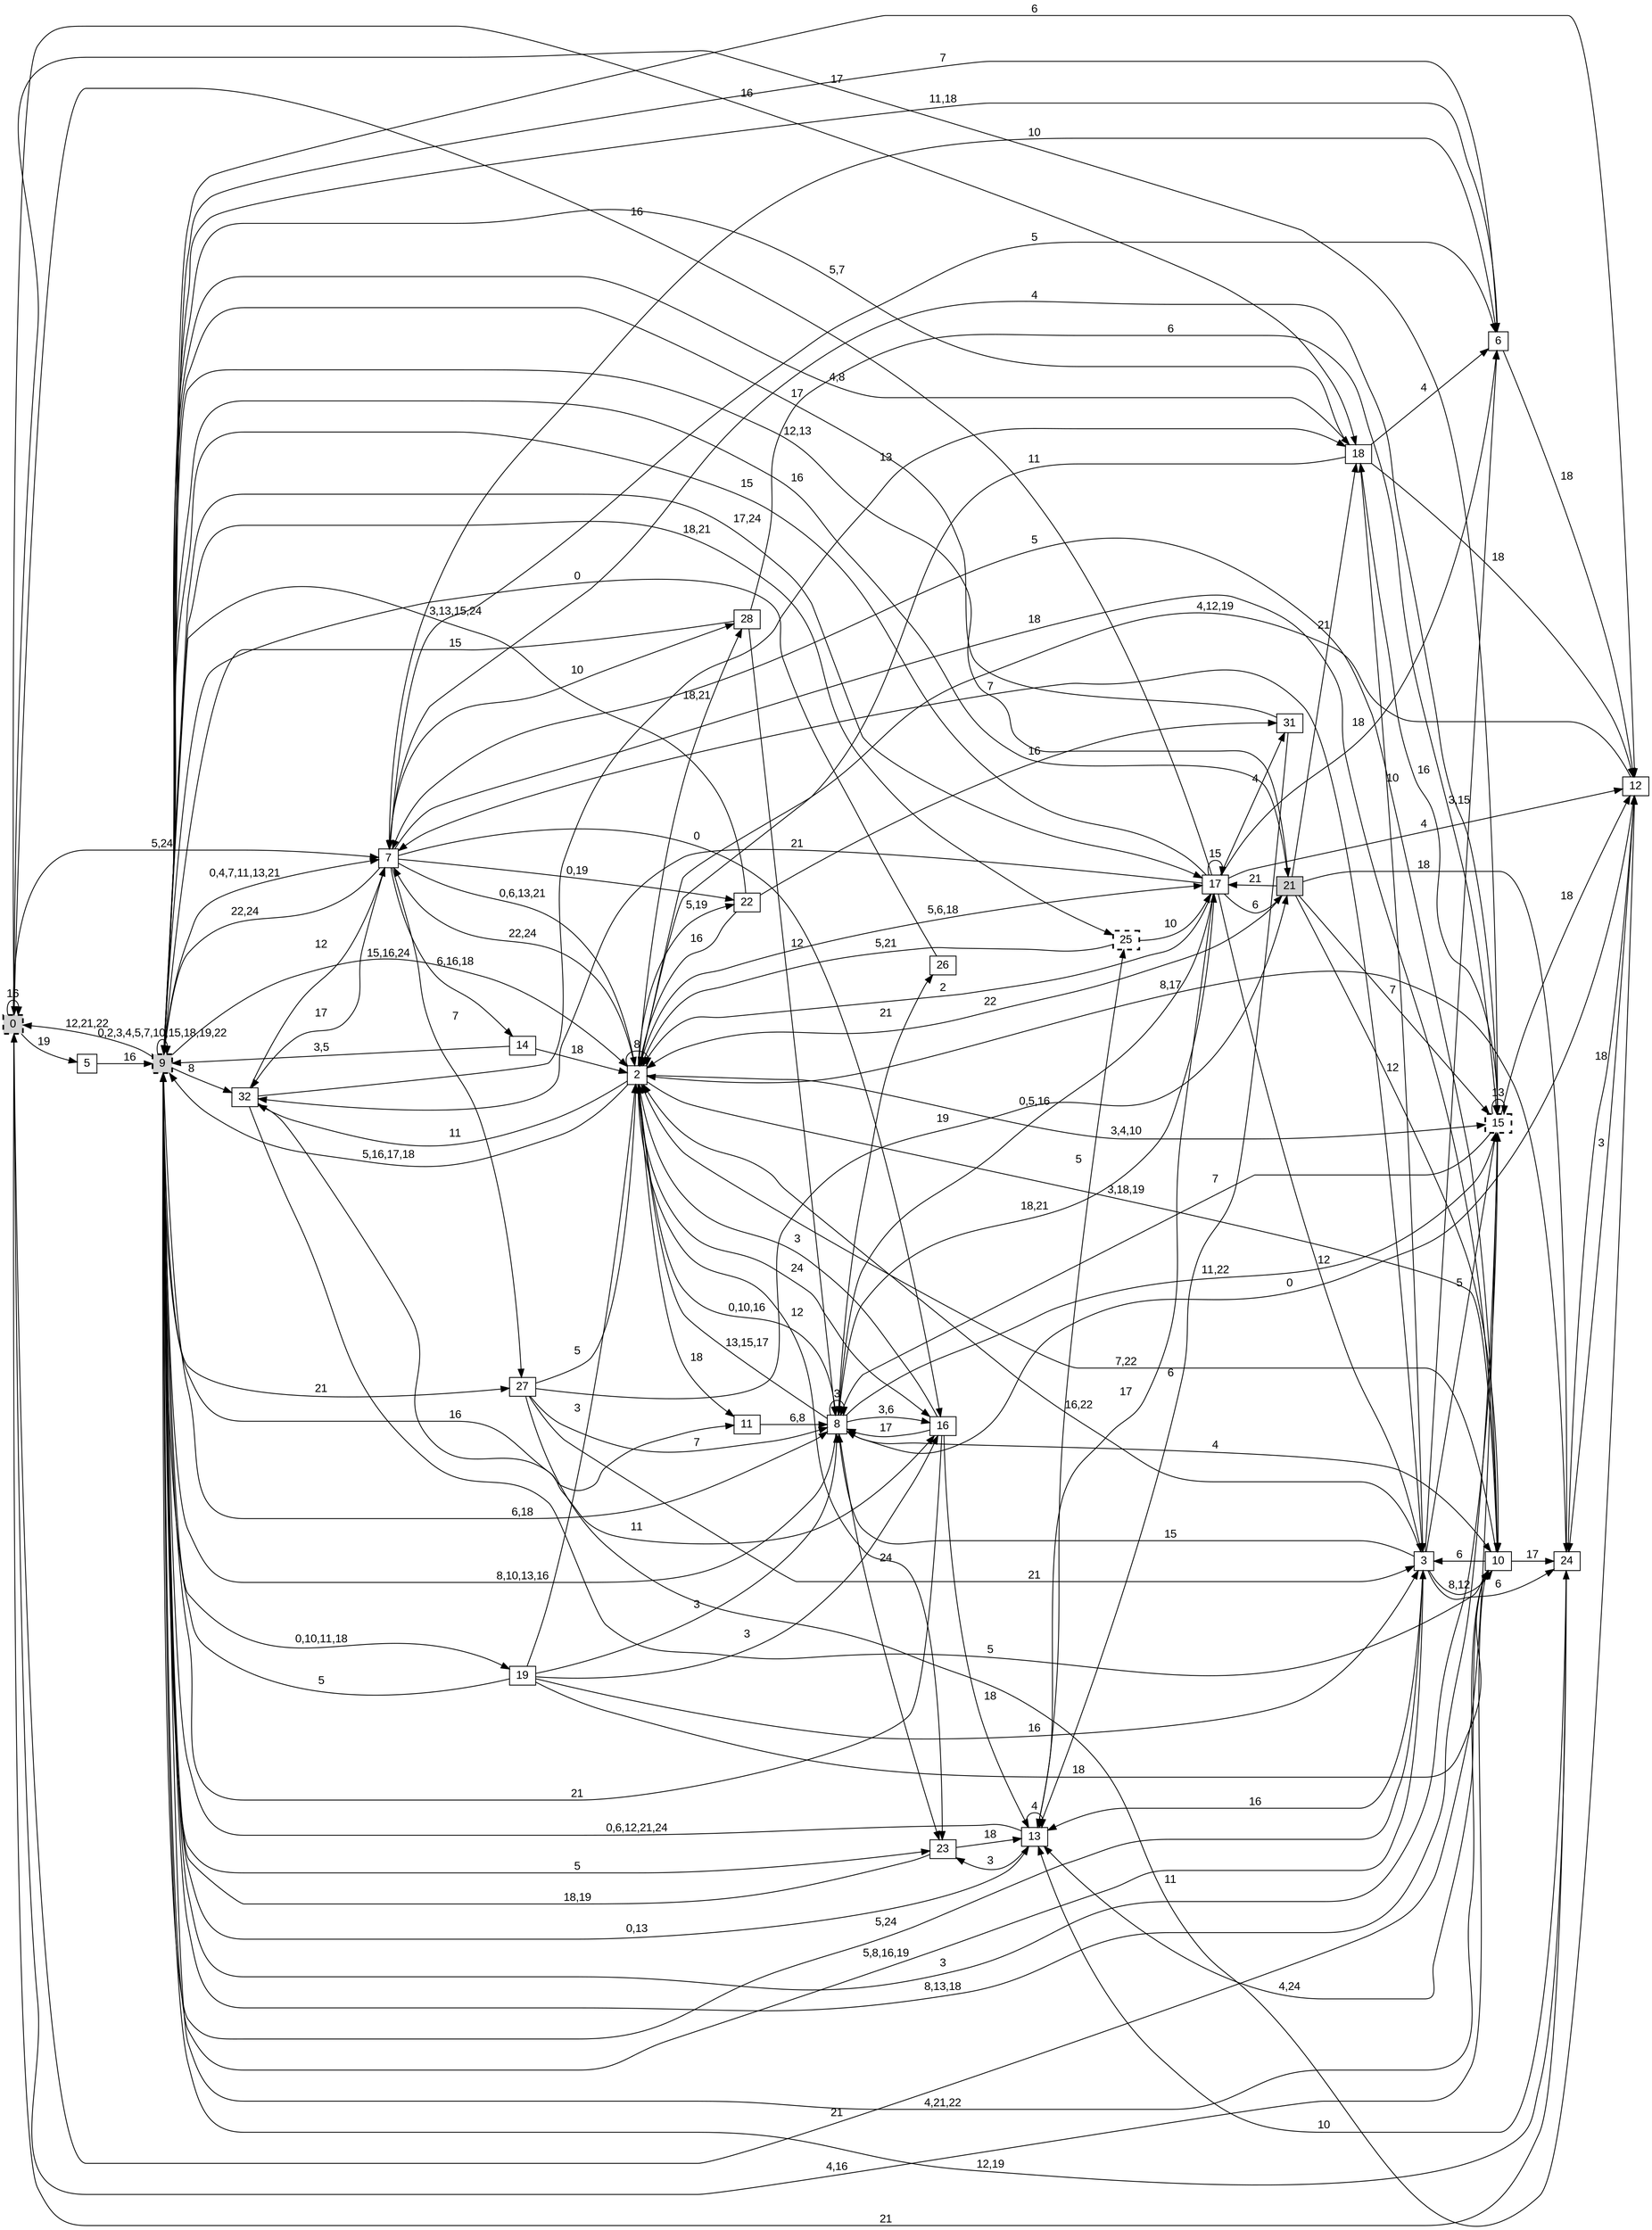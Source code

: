 digraph "NDFA" {
  rankdir=LR
  node [shape=box width=0.1 height=0.1 fontname=Arial]
  edge [fontname=Arial]
/* Estados */
 s0 [label="0" style="filled,bold,dashed"] /* I:1 F:1 D:0 */
 s2 [label="2" ] /* I:0 F:0 D:0 */
 s3 [label="3" ] /* I:0 F:0 D:0 */
 s5 [label="5" ] /* I:0 F:0 D:0 */
 s6 [label="6" ] /* I:0 F:0 D:0 */
 s7 [label="7" ] /* I:0 F:0 D:0 */
 s8 [label="8" ] /* I:0 F:0 D:0 */
 s9 [label="9" style="filled,bold,dashed"] /* I:1 F:1 D:0 */
 s10 [label="10" ] /* I:0 F:0 D:0 */
 s11 [label="11" ] /* I:0 F:0 D:0 */
 s12 [label="12" ] /* I:0 F:0 D:0 */
 s13 [label="13" ] /* I:0 F:0 D:0 */
 s14 [label="14" ] /* I:0 F:0 D:0 */
 s15 [label="15" style="bold,dashed"] /* I:0 F:1 D:0 */
 s16 [label="16" ] /* I:0 F:0 D:0 */
 s17 [label="17" ] /* I:0 F:0 D:0 */
 s18 [label="18" ] /* I:0 F:0 D:0 */
 s19 [label="19" ] /* I:0 F:0 D:0 */
 s21 [label="21" style="filled"] /* I:1 F:0 D:0 */
 s22 [label="22" ] /* I:0 F:0 D:0 */
 s23 [label="23" ] /* I:0 F:0 D:0 */
 s24 [label="24" ] /* I:0 F:0 D:0 */
 s25 [label="25" style="bold,dashed"] /* I:0 F:1 D:0 */
 s26 [label="26" ] /* I:0 F:0 D:0 */
 s27 [label="27" ] /* I:0 F:0 D:0 */
 s28 [label="28" ] /* I:0 F:0 D:0 */
 s31 [label="31" ] /* I:0 F:0 D:0 */
 s32 [label="32" ] /* I:0 F:0 D:0 */
/* Transiciones */
  s0 -> s0 [label="16"]
  s0 -> s5 [label="19"]
  s0 -> s7 [label="5,24"]
  s0 -> s10 [label="4,16"]
  s0 -> s15 [label="17"]
  s0 -> s18 [label="16"]
  s0 -> s24 [label="21"]
  s2 -> s2 [label="8"]
  s2 -> s7 [label="22,24"]
  s2 -> s8 [label="0,10,16"]
  s2 -> s9 [label="5,16,17,18"]
  s2 -> s10 [label="3,18,19"]
  s2 -> s11 [label="18"]
  s2 -> s15 [label="3,4,10"]
  s2 -> s16 [label="24"]
  s2 -> s17 [label="5,6,18"]
  s2 -> s22 [label="5,19"]
  s2 -> s23 [label="12"]
  s2 -> s28 [label="18,21"]
  s2 -> s32 [label="11"]
  s3 -> s2 [label="16,22"]
  s3 -> s6 [label="3,15"]
  s3 -> s7 [label="7"]
  s3 -> s8 [label="15"]
  s3 -> s9 [label="5,24"]
  s3 -> s10 [label="8,12"]
  s3 -> s13 [label="16"]
  s3 -> s15 [label="5"]
  s3 -> s24 [label="6"]
  s5 -> s9 [label="16"]
  s6 -> s7 [label="10"]
  s6 -> s9 [label="11,18"]
  s6 -> s12 [label="18"]
  s7 -> s2 [label="0,6,13,21"]
  s7 -> s6 [label="5"]
  s7 -> s9 [label="22,24"]
  s7 -> s10 [label="18"]
  s7 -> s14 [label="6,16,18"]
  s7 -> s16 [label="0"]
  s7 -> s22 [label="0,19"]
  s7 -> s27 [label="7"]
  s7 -> s28 [label="10"]
  s7 -> s32 [label="17"]
  s8 -> s2 [label="13,15,17"]
  s8 -> s8 [label="3"]
  s8 -> s9 [label="8,10,13,16"]
  s8 -> s10 [label="4"]
  s8 -> s15 [label="11,22"]
  s8 -> s16 [label="3,6"]
  s8 -> s17 [label="18,21"]
  s8 -> s23 [label="24"]
  s8 -> s26 [label="21"]
  s9 -> s0 [label="12,21,22"]
  s9 -> s2 [label="15,16,24"]
  s9 -> s3 [label="5,8,16,19"]
  s9 -> s6 [label="7"]
  s9 -> s7 [label="0,4,7,11,13,21"]
  s9 -> s8 [label="6,18"]
  s9 -> s9 [label="0,2,3,4,5,7,10,15,18,19,22"]
  s9 -> s11 [label="16"]
  s9 -> s12 [label="6"]
  s9 -> s13 [label="0,13"]
  s9 -> s15 [label="3"]
  s9 -> s17 [label="17,24"]
  s9 -> s18 [label="4,8"]
  s9 -> s19 [label="0,10,11,18"]
  s9 -> s21 [label="12,13"]
  s9 -> s23 [label="5"]
  s9 -> s25 [label="18,21"]
  s9 -> s27 [label="21"]
  s9 -> s32 [label="8"]
  s10 -> s2 [label="7,22"]
  s10 -> s3 [label="6"]
  s10 -> s7 [label="5"]
  s10 -> s9 [label="4,21,22"]
  s10 -> s13 [label="4,24"]
  s10 -> s24 [label="17"]
  s11 -> s8 [label="6,8"]
  s12 -> s2 [label="4,12,19"]
  s12 -> s8 [label="0"]
  s12 -> s24 [label="3"]
  s13 -> s9 [label="0,6,12,21,24"]
  s13 -> s13 [label="4"]
  s13 -> s23 [label="3"]
  s13 -> s25 [label="5"]
  s14 -> s2 [label="18"]
  s14 -> s9 [label="3,5"]
  s15 -> s0 [label="21"]
  s15 -> s7 [label="4"]
  s15 -> s8 [label="7"]
  s15 -> s9 [label="8,13,18"]
  s15 -> s12 [label="18"]
  s15 -> s15 [label="13"]
  s15 -> s18 [label="16"]
  s16 -> s2 [label="3"]
  s16 -> s8 [label="17"]
  s16 -> s9 [label="21"]
  s16 -> s13 [label="18"]
  s17 -> s0 [label="16"]
  s17 -> s2 [label="2"]
  s17 -> s3 [label="12"]
  s17 -> s6 [label="18"]
  s17 -> s8 [label="0,5,16"]
  s17 -> s9 [label="15"]
  s17 -> s12 [label="4"]
  s17 -> s13 [label="17"]
  s17 -> s17 [label="15"]
  s17 -> s21 [label="6"]
  s17 -> s31 [label="4"]
  s17 -> s32 [label="21"]
  s18 -> s2 [label="11"]
  s18 -> s3 [label="10"]
  s18 -> s6 [label="4"]
  s18 -> s9 [label="5,7"]
  s18 -> s12 [label="18"]
  s19 -> s2 [label="3"]
  s19 -> s3 [label="16"]
  s19 -> s8 [label="3"]
  s19 -> s9 [label="5"]
  s19 -> s10 [label="18"]
  s19 -> s16 [label="3"]
  s21 -> s2 [label="22"]
  s21 -> s9 [label="16"]
  s21 -> s10 [label="12"]
  s21 -> s15 [label="7"]
  s21 -> s17 [label="21"]
  s21 -> s18 [label="21"]
  s21 -> s24 [label="18"]
  s22 -> s2 [label="16"]
  s22 -> s9 [label="3,13,15,24"]
  s22 -> s31 [label="16"]
  s23 -> s9 [label="18,19"]
  s23 -> s13 [label="18"]
  s24 -> s2 [label="8,17"]
  s24 -> s9 [label="12,19"]
  s24 -> s12 [label="18"]
  s24 -> s13 [label="10"]
  s25 -> s2 [label="5,21"]
  s25 -> s17 [label="10"]
  s26 -> s9 [label="0"]
  s27 -> s2 [label="5"]
  s27 -> s3 [label="21"]
  s27 -> s8 [label="7"]
  s27 -> s12 [label="11"]
  s27 -> s21 [label="19"]
  s28 -> s8 [label="12"]
  s28 -> s9 [label="15"]
  s28 -> s15 [label="6"]
  s31 -> s9 [label="17"]
  s31 -> s13 [label="6"]
  s32 -> s7 [label="12"]
  s32 -> s10 [label="5"]
  s32 -> s16 [label="11"]
  s32 -> s18 [label="13"]
}
